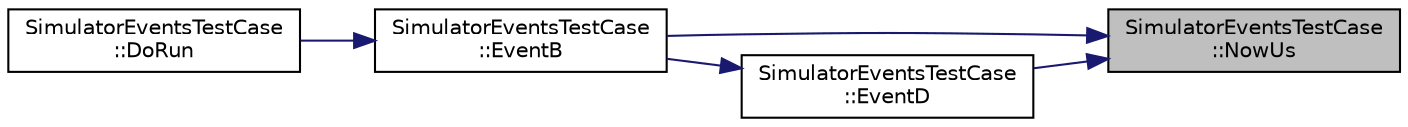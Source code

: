 digraph "SimulatorEventsTestCase::NowUs"
{
 // LATEX_PDF_SIZE
  edge [fontname="Helvetica",fontsize="10",labelfontname="Helvetica",labelfontsize="10"];
  node [fontname="Helvetica",fontsize="10",shape=record];
  rankdir="RL";
  Node1 [label="SimulatorEventsTestCase\l::NowUs",height=0.2,width=0.4,color="black", fillcolor="grey75", style="filled", fontcolor="black",tooltip=" "];
  Node1 -> Node2 [dir="back",color="midnightblue",fontsize="10",style="solid",fontname="Helvetica"];
  Node2 [label="SimulatorEventsTestCase\l::EventB",height=0.2,width=0.4,color="black", fillcolor="white", style="filled",URL="$class_simulator_events_test_case.html#a6ca4d5ed1b7cd1774aebf0a37b470808",tooltip=" "];
  Node2 -> Node3 [dir="back",color="midnightblue",fontsize="10",style="solid",fontname="Helvetica"];
  Node3 [label="SimulatorEventsTestCase\l::DoRun",height=0.2,width=0.4,color="black", fillcolor="white", style="filled",URL="$class_simulator_events_test_case.html#a00040d668dfec666439e200cbf653807",tooltip="Implementation to actually run this TestCase."];
  Node1 -> Node4 [dir="back",color="midnightblue",fontsize="10",style="solid",fontname="Helvetica"];
  Node4 [label="SimulatorEventsTestCase\l::EventD",height=0.2,width=0.4,color="black", fillcolor="white", style="filled",URL="$class_simulator_events_test_case.html#ae1ffeb46df7ee8d5a6e79c3d1b566a3c",tooltip=" "];
  Node4 -> Node2 [dir="back",color="midnightblue",fontsize="10",style="solid",fontname="Helvetica"];
}
